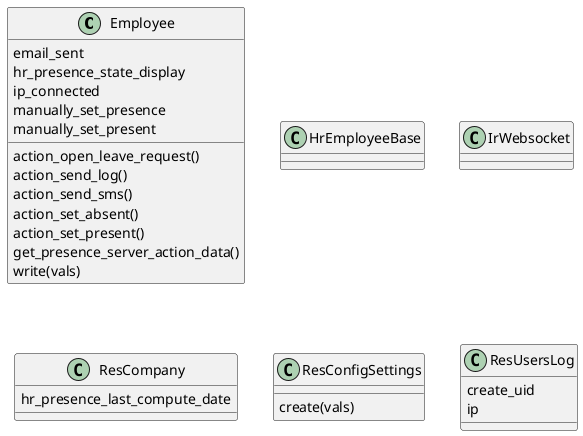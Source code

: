 @startuml classes_hr_presence
set namespaceSeparator none
class "Employee" as odoo_src.odoo.addons.hr_presence.models.hr_employee.Employee {
  email_sent
  hr_presence_state_display
  ip_connected
  manually_set_presence
  manually_set_present
  action_open_leave_request()
  action_send_log()
  action_send_sms()
  action_set_absent()
  action_set_present()
  get_presence_server_action_data()
  write(vals)
}
class "HrEmployeeBase" as odoo_src.odoo.addons.hr_presence.models.hr_employee_base.HrEmployeeBase {
}
class "IrWebsocket" as odoo_src.odoo.addons.hr_presence.models.ir_websocket.IrWebsocket {
}
class "ResCompany" as odoo_src.odoo.addons.hr_presence.models.res_company.ResCompany {
  hr_presence_last_compute_date
}
class "ResConfigSettings" as odoo_src.odoo.addons.hr_presence.models.res_config_settings.ResConfigSettings {
  create(vals)
}
class "ResUsersLog" as odoo_src.odoo.addons.hr_presence.models.res_users_log.ResUsersLog {
  create_uid
  ip
}
@enduml
